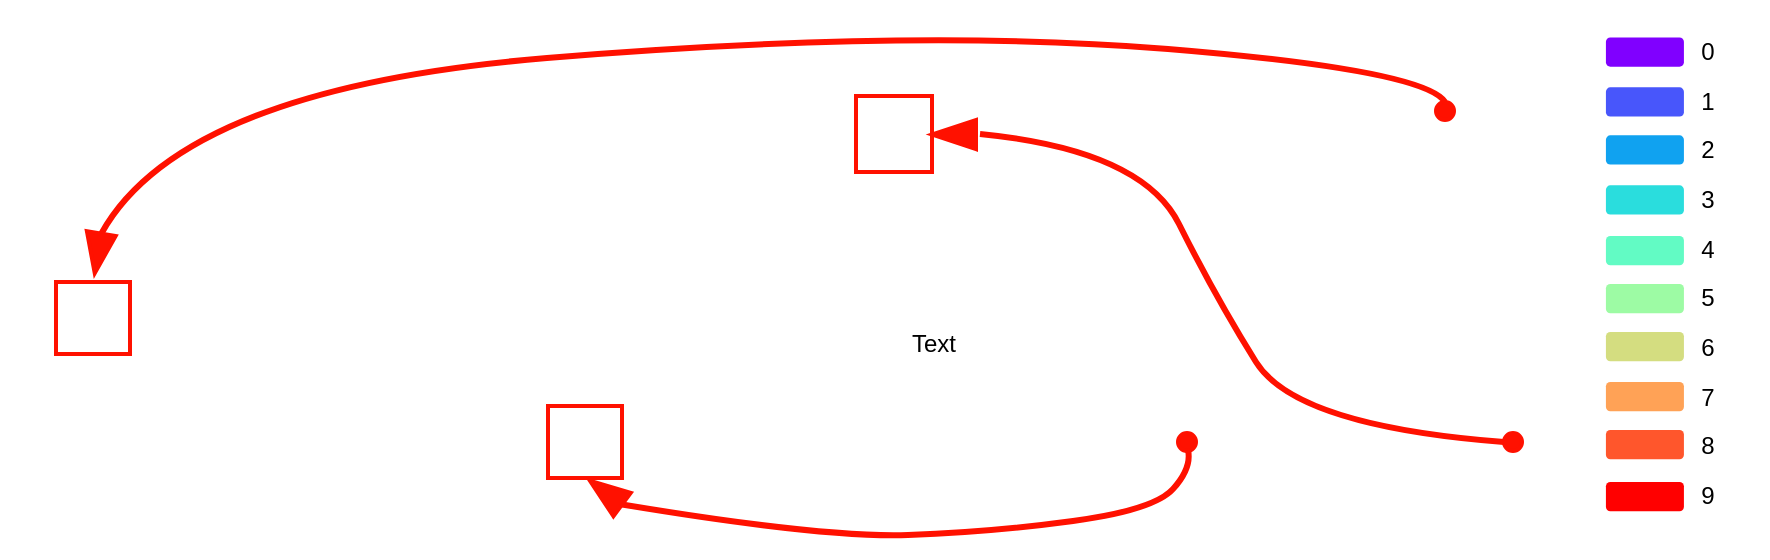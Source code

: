 <mxfile version="20.2.3" type="device"><diagram id="ooZW3KxBtsojtiol3a7e" name="Page-1"><mxGraphModel dx="1088" dy="923" grid="0" gridSize="10" guides="1" tooltips="1" connect="1" arrows="1" fold="1" page="0" pageScale="1" pageWidth="827" pageHeight="1169" math="0" shadow="0"><root><mxCell id="0"/><mxCell id="1" parent="0"/><mxCell id="ImG1c-b9zDq1sC2KmRxl-3" value="" style="shape=image;verticalLabelPosition=bottom;labelBackgroundColor=default;verticalAlign=top;aspect=fixed;imageAspect=0;image=https://www.researchgate.net/profile/Ngoc-Trung-Tran/publication/324005874/figure/fig1/AS:608278878883840@1522036394242/a-Mode-collapse-observed-by-data-samples-of-MNIST-dataset-and-b-their-corresponding.png;clipPath=inset(0.5% 5.33% 0.5% 0%);" vertex="1" parent="1"><mxGeometry x="48" y="331" width="791.96" height="278.86" as="geometry"/></mxCell><mxCell id="ImG1c-b9zDq1sC2KmRxl-4" value="Text" style="text;html=1;strokeColor=none;fillColor=none;align=center;verticalAlign=middle;whiteSpace=wrap;rounded=0;" vertex="1" parent="1"><mxGeometry x="485" y="488" width="60" height="30" as="geometry"/></mxCell><mxCell id="ImG1c-b9zDq1sC2KmRxl-5" value="1" style="text;html=1;strokeColor=none;fillColor=none;align=center;verticalAlign=middle;whiteSpace=wrap;rounded=0;" vertex="1" parent="1"><mxGeometry x="872" y="367" width="60" height="30" as="geometry"/></mxCell><mxCell id="ImG1c-b9zDq1sC2KmRxl-6" value="2" style="text;html=1;strokeColor=none;fillColor=none;align=center;verticalAlign=middle;whiteSpace=wrap;rounded=0;" vertex="1" parent="1"><mxGeometry x="872" y="391" width="60" height="30" as="geometry"/></mxCell><mxCell id="ImG1c-b9zDq1sC2KmRxl-7" value="3" style="text;html=1;strokeColor=none;fillColor=none;align=center;verticalAlign=middle;whiteSpace=wrap;rounded=0;" vertex="1" parent="1"><mxGeometry x="872" y="416" width="60" height="30" as="geometry"/></mxCell><mxCell id="ImG1c-b9zDq1sC2KmRxl-8" value="4" style="text;html=1;strokeColor=none;fillColor=none;align=center;verticalAlign=middle;whiteSpace=wrap;rounded=0;" vertex="1" parent="1"><mxGeometry x="872" y="441" width="60" height="30" as="geometry"/></mxCell><mxCell id="ImG1c-b9zDq1sC2KmRxl-9" value="5" style="text;html=1;strokeColor=none;fillColor=none;align=center;verticalAlign=middle;whiteSpace=wrap;rounded=0;" vertex="1" parent="1"><mxGeometry x="872" y="465" width="60" height="30" as="geometry"/></mxCell><mxCell id="ImG1c-b9zDq1sC2KmRxl-10" value="6" style="text;html=1;strokeColor=none;fillColor=none;align=center;verticalAlign=middle;whiteSpace=wrap;rounded=0;" vertex="1" parent="1"><mxGeometry x="872" y="490" width="60" height="30" as="geometry"/></mxCell><mxCell id="ImG1c-b9zDq1sC2KmRxl-11" value="7" style="text;html=1;strokeColor=none;fillColor=none;align=center;verticalAlign=middle;whiteSpace=wrap;rounded=0;" vertex="1" parent="1"><mxGeometry x="872" y="515" width="60" height="30" as="geometry"/></mxCell><mxCell id="ImG1c-b9zDq1sC2KmRxl-12" value="8" style="text;html=1;strokeColor=none;fillColor=none;align=center;verticalAlign=middle;whiteSpace=wrap;rounded=0;" vertex="1" parent="1"><mxGeometry x="872" y="539" width="60" height="30" as="geometry"/></mxCell><mxCell id="ImG1c-b9zDq1sC2KmRxl-14" value="0" style="text;html=1;strokeColor=none;fillColor=none;align=center;verticalAlign=middle;whiteSpace=wrap;rounded=0;" vertex="1" parent="1"><mxGeometry x="872" y="342" width="60" height="30" as="geometry"/></mxCell><mxCell id="ImG1c-b9zDq1sC2KmRxl-15" value="9" style="text;html=1;strokeColor=none;fillColor=none;align=center;verticalAlign=middle;whiteSpace=wrap;rounded=0;" vertex="1" parent="1"><mxGeometry x="872" y="564" width="60" height="30" as="geometry"/></mxCell><mxCell id="ImG1c-b9zDq1sC2KmRxl-16" value="" style="rounded=1;whiteSpace=wrap;html=1;fillColor=#8000ff;strokeColor=none;" vertex="1" parent="1"><mxGeometry x="850.96" y="349.69" width="39" height="14.63" as="geometry"/></mxCell><mxCell id="ImG1c-b9zDq1sC2KmRxl-18" value="" style="rounded=1;whiteSpace=wrap;html=1;fillColor=#4856fb;strokeColor=none;" vertex="1" parent="1"><mxGeometry x="850.96" y="374.68" width="39" height="14.63" as="geometry"/></mxCell><mxCell id="ImG1c-b9zDq1sC2KmRxl-19" value="" style="rounded=1;whiteSpace=wrap;html=1;fillColor=#10a2f0;strokeColor=none;" vertex="1" parent="1"><mxGeometry x="850.96" y="398.68" width="39" height="14.63" as="geometry"/></mxCell><mxCell id="ImG1c-b9zDq1sC2KmRxl-20" value="" style="rounded=1;whiteSpace=wrap;html=1;fillColor=#2adddd;strokeColor=none;" vertex="1" parent="1"><mxGeometry x="850.96" y="423.68" width="39" height="14.63" as="geometry"/></mxCell><mxCell id="ImG1c-b9zDq1sC2KmRxl-21" value="" style="rounded=1;whiteSpace=wrap;html=1;fillColor=#ffa256;strokeColor=none;" vertex="1" parent="1"><mxGeometry x="850.96" y="521.99" width="39" height="14.63" as="geometry"/></mxCell><mxCell id="ImG1c-b9zDq1sC2KmRxl-22" value="" style="rounded=1;whiteSpace=wrap;html=1;fillColor=#d4dd80;strokeColor=none;" vertex="1" parent="1"><mxGeometry x="850.96" y="496.99" width="39" height="14.63" as="geometry"/></mxCell><mxCell id="ImG1c-b9zDq1sC2KmRxl-23" value="" style="rounded=1;whiteSpace=wrap;html=1;fillColor=#9dfba4;strokeColor=none;" vertex="1" parent="1"><mxGeometry x="850.96" y="472.99" width="39" height="14.63" as="geometry"/></mxCell><mxCell id="ImG1c-b9zDq1sC2KmRxl-24" value="" style="rounded=1;whiteSpace=wrap;html=1;fillColor=#62fbc4;strokeColor=none;" vertex="1" parent="1"><mxGeometry x="850.96" y="449" width="39" height="14.63" as="geometry"/></mxCell><mxCell id="ImG1c-b9zDq1sC2KmRxl-27" value="" style="rounded=1;whiteSpace=wrap;html=1;fillColor=#ff0000;strokeColor=none;" vertex="1" parent="1"><mxGeometry x="850.96" y="571.99" width="39" height="14.63" as="geometry"/></mxCell><mxCell id="ImG1c-b9zDq1sC2KmRxl-28" value="" style="rounded=1;whiteSpace=wrap;html=1;fillColor=#ff562c;strokeColor=none;" vertex="1" parent="1"><mxGeometry x="850.96" y="546" width="39" height="14.63" as="geometry"/></mxCell><mxCell id="ImG1c-b9zDq1sC2KmRxl-29" value="" style="rounded=0;whiteSpace=wrap;html=1;fillColor=none;strokeColor=#FF1100;strokeWidth=2;" vertex="1" parent="1"><mxGeometry x="476" y="379" width="38" height="38" as="geometry"/></mxCell><mxCell id="ImG1c-b9zDq1sC2KmRxl-30" value="" style="rounded=0;whiteSpace=wrap;html=1;fillColor=none;strokeColor=#FF1100;strokeWidth=2;" vertex="1" parent="1"><mxGeometry x="322" y="534" width="37" height="36" as="geometry"/></mxCell><mxCell id="ImG1c-b9zDq1sC2KmRxl-31" value="" style="rounded=0;whiteSpace=wrap;html=1;fillColor=none;strokeColor=#FF1100;strokeWidth=2;" vertex="1" parent="1"><mxGeometry x="76" y="472" width="37" height="36" as="geometry"/></mxCell><mxCell id="ImG1c-b9zDq1sC2KmRxl-32" value="" style="ellipse;whiteSpace=wrap;html=1;aspect=fixed;strokeColor=#FF1100;strokeWidth=2;fillColor=#FF1100;" vertex="1" parent="1"><mxGeometry x="637" y="547.5" width="9" height="9" as="geometry"/></mxCell><mxCell id="ImG1c-b9zDq1sC2KmRxl-33" value="" style="ellipse;whiteSpace=wrap;html=1;aspect=fixed;strokeColor=#FF1100;strokeWidth=2;fillColor=#FF1100;" vertex="1" parent="1"><mxGeometry x="800" y="547.5" width="9" height="9" as="geometry"/></mxCell><mxCell id="ImG1c-b9zDq1sC2KmRxl-34" value="" style="ellipse;whiteSpace=wrap;html=1;aspect=fixed;strokeColor=#FF1100;strokeWidth=2;fillColor=#FF1100;" vertex="1" parent="1"><mxGeometry x="766" y="382" width="9" height="9" as="geometry"/></mxCell><mxCell id="ImG1c-b9zDq1sC2KmRxl-35" value="" style="endArrow=none;html=1;curved=1;strokeColor=#FF1100;strokeWidth=3;exitX=0;exitY=0.5;exitDx=0;exitDy=0;" edge="1" parent="1" source="ImG1c-b9zDq1sC2KmRxl-33"><mxGeometry width="50" height="50" relative="1" as="geometry"><mxPoint x="800" y="549" as="sourcePoint"/><mxPoint x="538" y="398" as="targetPoint"/><Array as="points"><mxPoint x="696" y="544"/><mxPoint x="656" y="480"/><mxPoint x="619" y="406"/></Array></mxGeometry></mxCell><mxCell id="ImG1c-b9zDq1sC2KmRxl-37" value="" style="endArrow=none;html=1;curved=1;strokeColor=#FF1100;strokeWidth=3;entryX=0;entryY=0.5;entryDx=0;entryDy=0;" edge="1" parent="1" target="ImG1c-b9zDq1sC2KmRxl-39"><mxGeometry width="50" height="50" relative="1" as="geometry"><mxPoint x="642" y="556" as="sourcePoint"/><mxPoint x="360" y="584" as="targetPoint"/><Array as="points"><mxPoint x="644" y="565"/><mxPoint x="625" y="586"/><mxPoint x="544" y="597"/><mxPoint x="460" y="600"/></Array></mxGeometry></mxCell><mxCell id="ImG1c-b9zDq1sC2KmRxl-39" value="" style="triangle;whiteSpace=wrap;html=1;strokeColor=#FF1100;strokeWidth=2;fillColor=#FF1100;rotation=-143.5;" vertex="1" parent="1"><mxGeometry x="341" y="570" width="20" height="14.59" as="geometry"/></mxCell><mxCell id="ImG1c-b9zDq1sC2KmRxl-40" value="" style="triangle;whiteSpace=wrap;html=1;strokeColor=#FF1100;strokeWidth=2;fillColor=#FF1100;rotation=-180;" vertex="1" parent="1"><mxGeometry x="514" y="391" width="22" height="14.59" as="geometry"/></mxCell><mxCell id="ImG1c-b9zDq1sC2KmRxl-41" value="" style="triangle;whiteSpace=wrap;html=1;strokeColor=#FF1100;strokeWidth=2;fillColor=#FF1100;rotation=99.4;" vertex="1" parent="1"><mxGeometry x="87" y="450.41" width="20" height="14.59" as="geometry"/></mxCell><mxCell id="ImG1c-b9zDq1sC2KmRxl-43" value="" style="endArrow=none;html=1;curved=1;strokeColor=#FF1100;strokeWidth=3;exitX=0.5;exitY=0;exitDx=0;exitDy=0;entryX=0;entryY=0.5;entryDx=0;entryDy=0;" edge="1" parent="1" source="ImG1c-b9zDq1sC2KmRxl-34" target="ImG1c-b9zDq1sC2KmRxl-41"><mxGeometry width="50" height="50" relative="1" as="geometry"><mxPoint x="646.0" y="299" as="sourcePoint"/><mxPoint x="384" y="145" as="targetPoint"/><Array as="points"><mxPoint x="760" y="366"/><mxPoint x="504" y="345"/><mxPoint x="139" y="375"/></Array></mxGeometry></mxCell></root></mxGraphModel></diagram></mxfile>